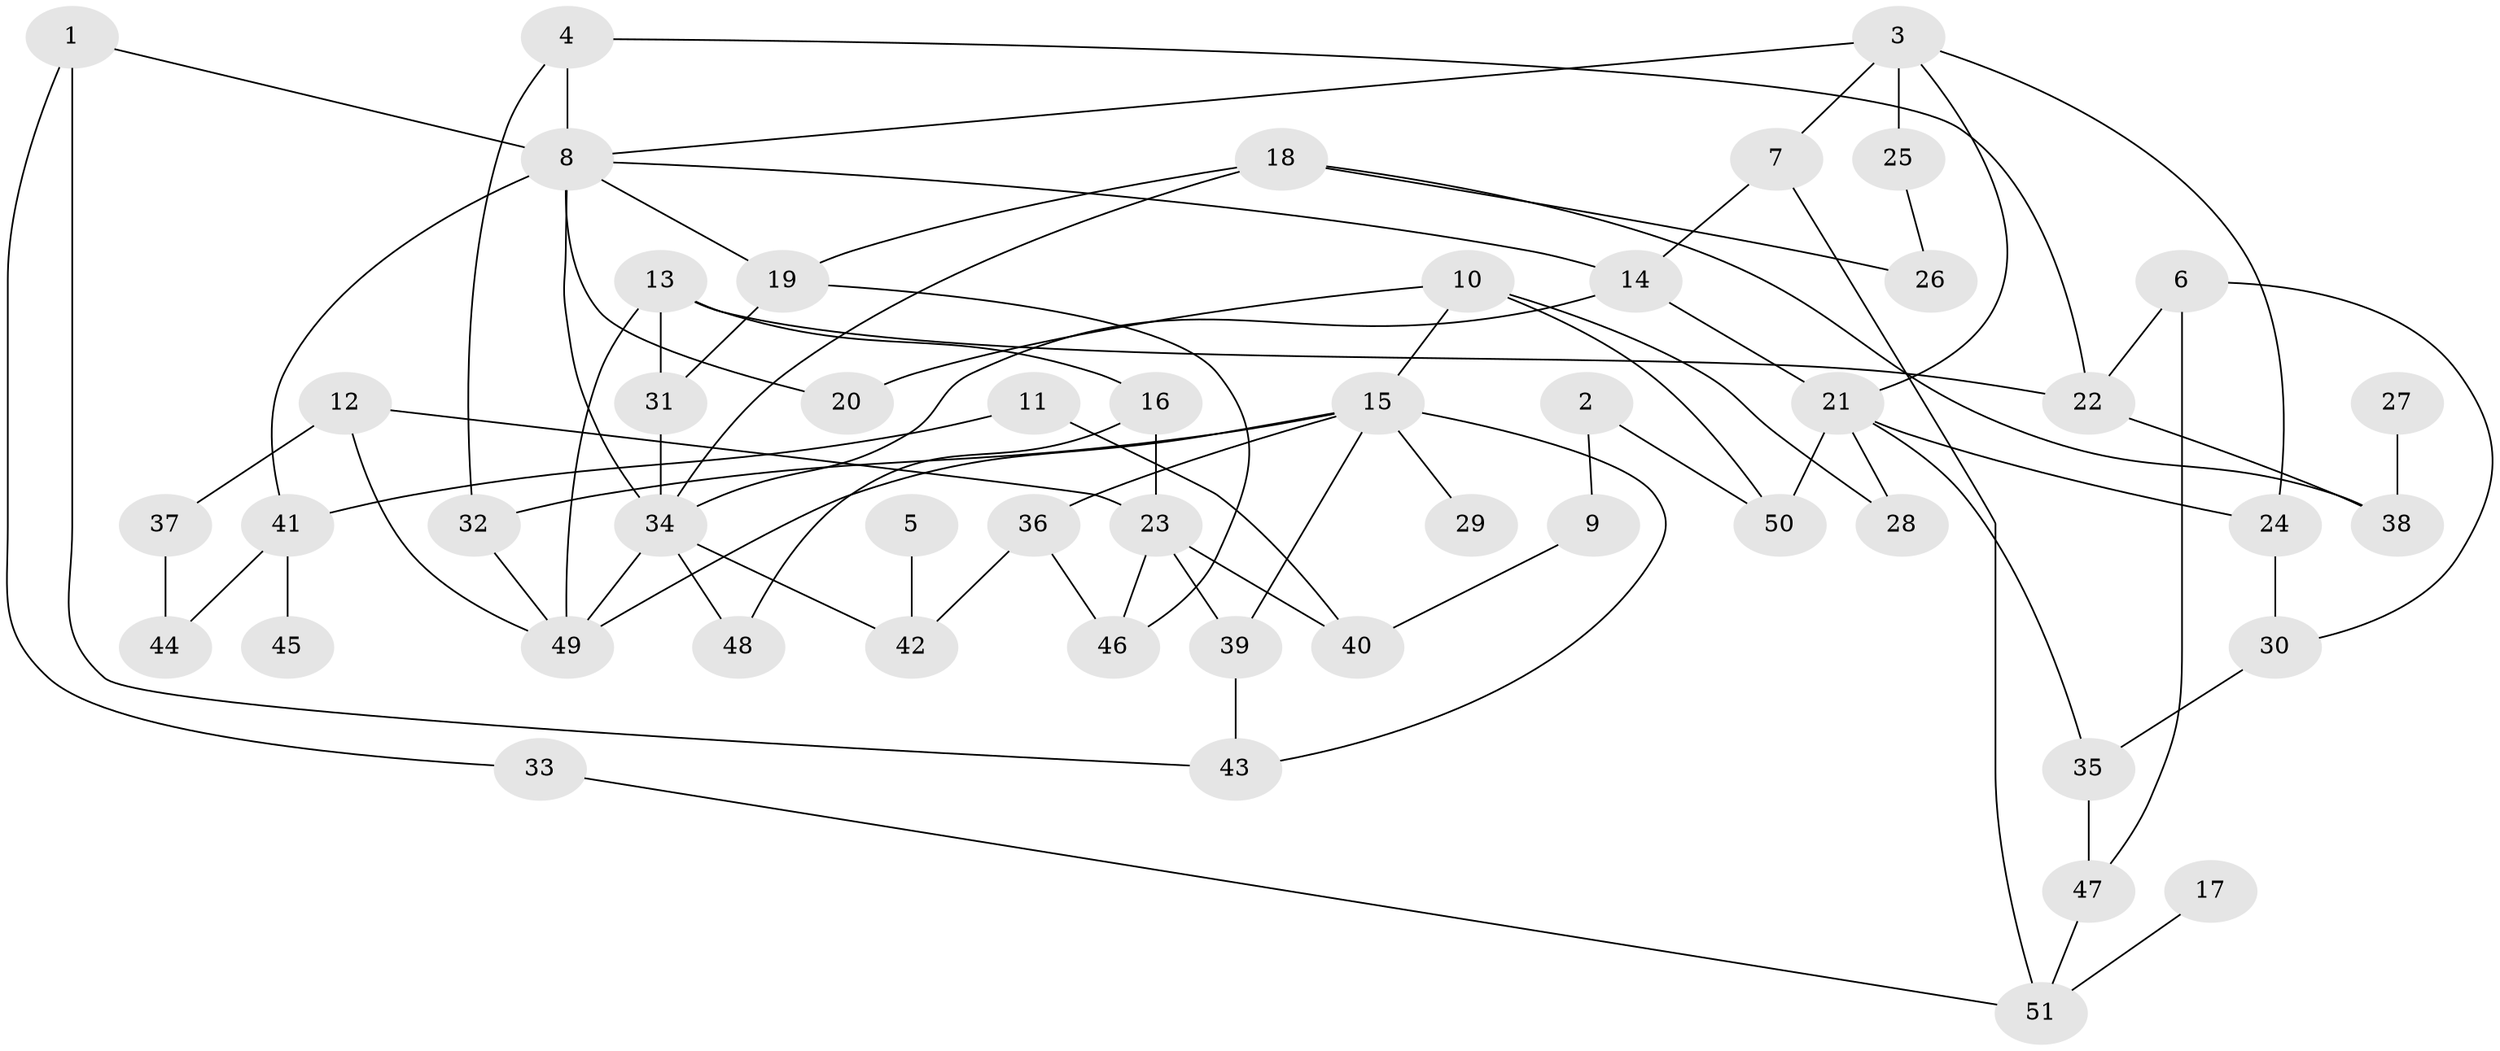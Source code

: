 // coarse degree distribution, {9: 0.03333333333333333, 2: 0.26666666666666666, 5: 0.16666666666666666, 4: 0.13333333333333333, 3: 0.16666666666666666, 6: 0.1, 8: 0.03333333333333333, 1: 0.06666666666666667, 7: 0.03333333333333333}
// Generated by graph-tools (version 1.1) at 2025/41/03/06/25 10:41:21]
// undirected, 51 vertices, 81 edges
graph export_dot {
graph [start="1"]
  node [color=gray90,style=filled];
  1;
  2;
  3;
  4;
  5;
  6;
  7;
  8;
  9;
  10;
  11;
  12;
  13;
  14;
  15;
  16;
  17;
  18;
  19;
  20;
  21;
  22;
  23;
  24;
  25;
  26;
  27;
  28;
  29;
  30;
  31;
  32;
  33;
  34;
  35;
  36;
  37;
  38;
  39;
  40;
  41;
  42;
  43;
  44;
  45;
  46;
  47;
  48;
  49;
  50;
  51;
  1 -- 8;
  1 -- 33;
  1 -- 43;
  2 -- 9;
  2 -- 50;
  3 -- 7;
  3 -- 8;
  3 -- 21;
  3 -- 24;
  3 -- 25;
  4 -- 8;
  4 -- 22;
  4 -- 32;
  5 -- 42;
  6 -- 22;
  6 -- 30;
  6 -- 47;
  7 -- 14;
  7 -- 51;
  8 -- 14;
  8 -- 19;
  8 -- 20;
  8 -- 34;
  8 -- 41;
  9 -- 40;
  10 -- 15;
  10 -- 20;
  10 -- 28;
  10 -- 50;
  11 -- 40;
  11 -- 41;
  12 -- 23;
  12 -- 37;
  12 -- 49;
  13 -- 16;
  13 -- 22;
  13 -- 31;
  13 -- 49;
  14 -- 21;
  14 -- 34;
  15 -- 29;
  15 -- 32;
  15 -- 36;
  15 -- 39;
  15 -- 43;
  15 -- 49;
  16 -- 23;
  16 -- 48;
  17 -- 51;
  18 -- 19;
  18 -- 26;
  18 -- 34;
  18 -- 38;
  19 -- 31;
  19 -- 46;
  21 -- 24;
  21 -- 28;
  21 -- 35;
  21 -- 50;
  22 -- 38;
  23 -- 39;
  23 -- 40;
  23 -- 46;
  24 -- 30;
  25 -- 26;
  27 -- 38;
  30 -- 35;
  31 -- 34;
  32 -- 49;
  33 -- 51;
  34 -- 42;
  34 -- 48;
  34 -- 49;
  35 -- 47;
  36 -- 42;
  36 -- 46;
  37 -- 44;
  39 -- 43;
  41 -- 44;
  41 -- 45;
  47 -- 51;
}
